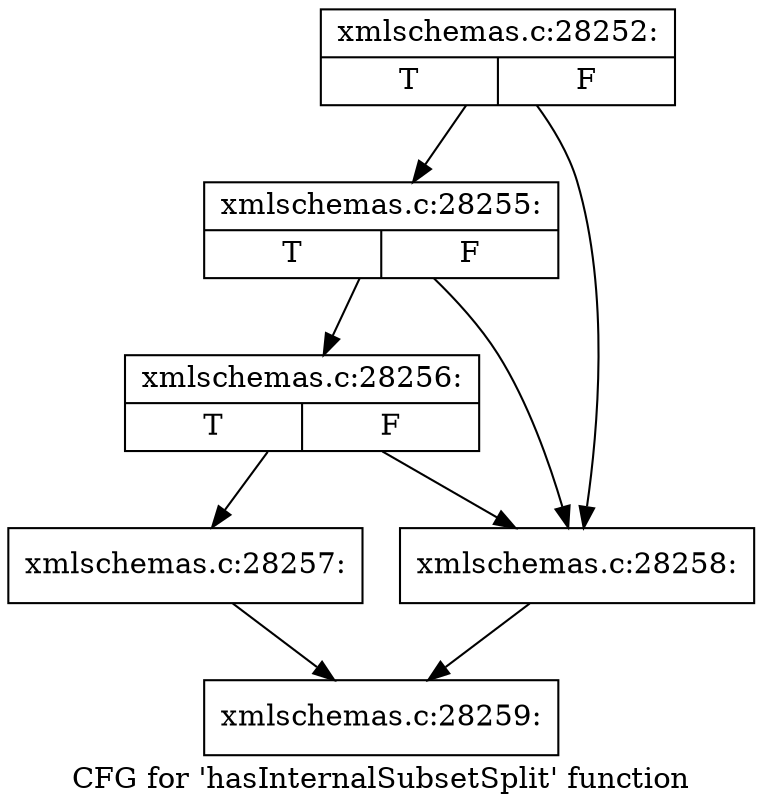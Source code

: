 digraph "CFG for 'hasInternalSubsetSplit' function" {
	label="CFG for 'hasInternalSubsetSplit' function";

	Node0x56ad210 [shape=record,label="{xmlschemas.c:28252:|{<s0>T|<s1>F}}"];
	Node0x56ad210 -> Node0x56aee10;
	Node0x56ad210 -> Node0x56ad6e0;
	Node0x56aee10 [shape=record,label="{xmlschemas.c:28255:|{<s0>T|<s1>F}}"];
	Node0x56aee10 -> Node0x56ad730;
	Node0x56aee10 -> Node0x56ad6e0;
	Node0x56ad730 [shape=record,label="{xmlschemas.c:28256:|{<s0>T|<s1>F}}"];
	Node0x56ad730 -> Node0x56ad690;
	Node0x56ad730 -> Node0x56ad6e0;
	Node0x56ad690 [shape=record,label="{xmlschemas.c:28257:}"];
	Node0x56ad690 -> Node0x56aee80;
	Node0x56ad6e0 [shape=record,label="{xmlschemas.c:28258:}"];
	Node0x56ad6e0 -> Node0x56aee80;
	Node0x56aee80 [shape=record,label="{xmlschemas.c:28259:}"];
}
